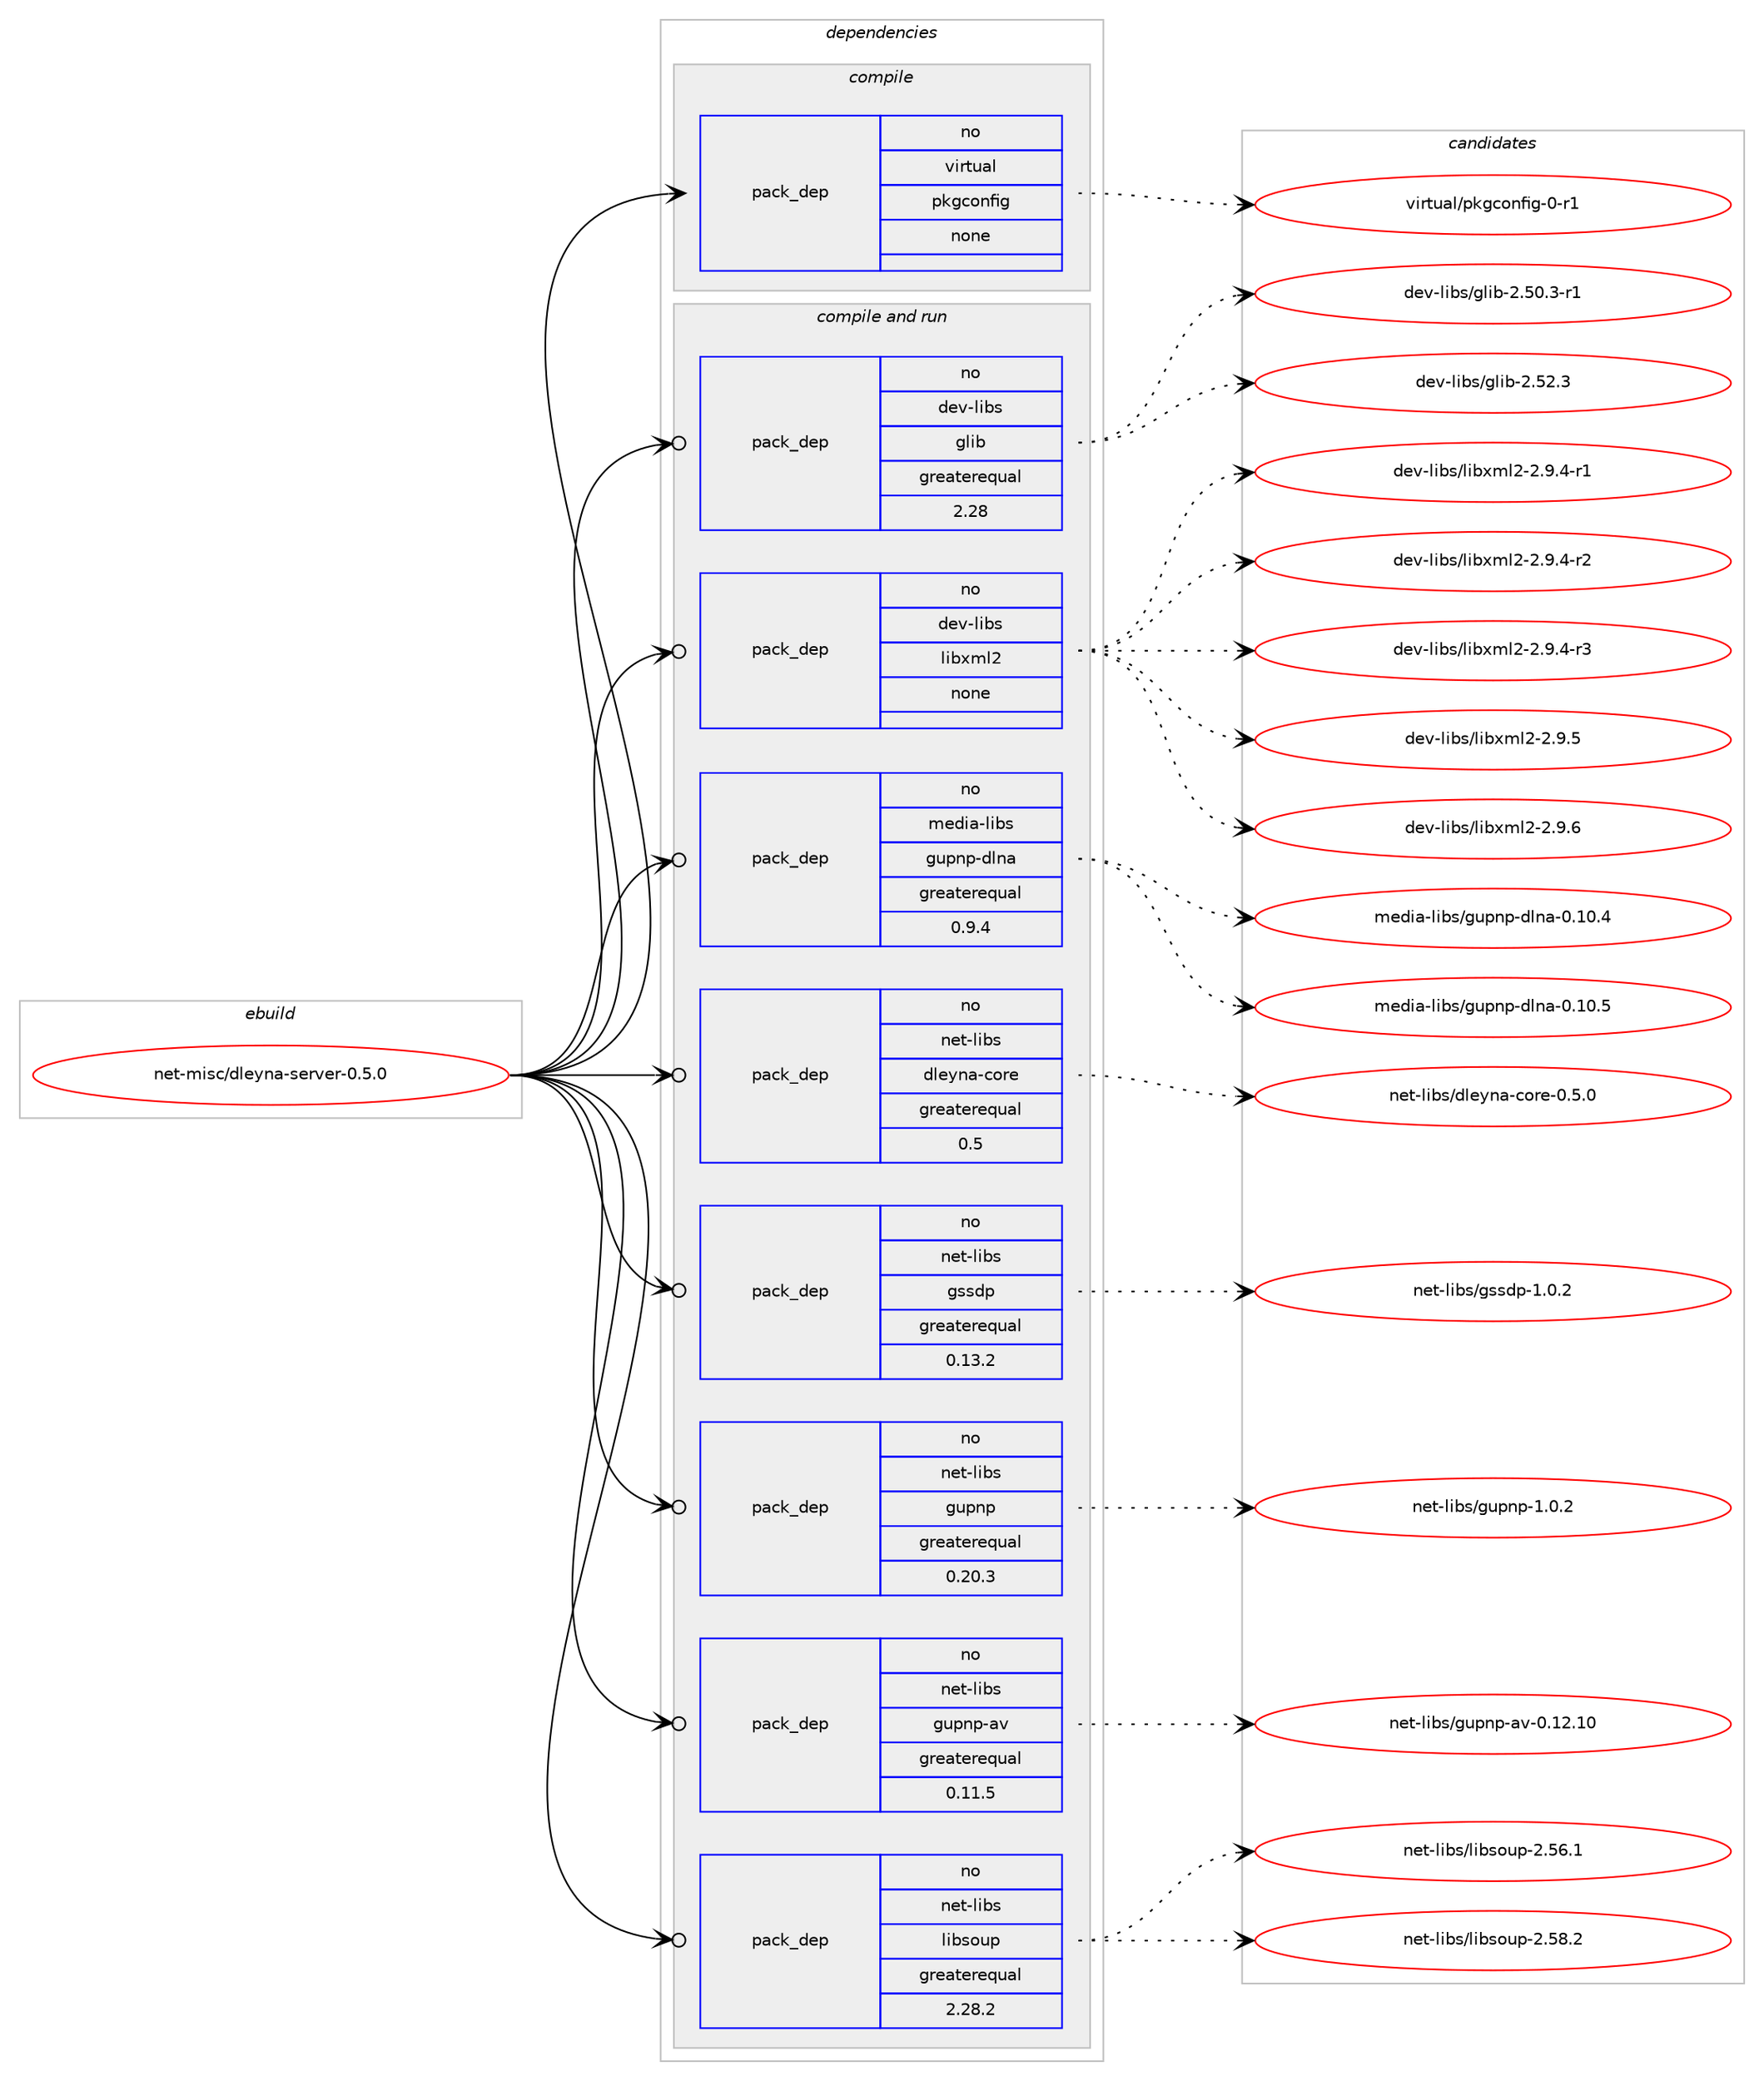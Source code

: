 digraph prolog {

# *************
# Graph options
# *************

newrank=true;
concentrate=true;
compound=true;
graph [rankdir=LR,fontname=Helvetica,fontsize=10,ranksep=1.5];#, ranksep=2.5, nodesep=0.2];
edge  [arrowhead=vee];
node  [fontname=Helvetica,fontsize=10];

# **********
# The ebuild
# **********

subgraph cluster_leftcol {
color=gray;
rank=same;
label=<<i>ebuild</i>>;
id [label="net-misc/dleyna-server-0.5.0", color=red, width=4, href="../net-misc/dleyna-server-0.5.0.svg"];
}

# ****************
# The dependencies
# ****************

subgraph cluster_midcol {
color=gray;
label=<<i>dependencies</i>>;
subgraph cluster_compile {
fillcolor="#eeeeee";
style=filled;
label=<<i>compile</i>>;
subgraph pack312431 {
dependency424895 [label=<<TABLE BORDER="0" CELLBORDER="1" CELLSPACING="0" CELLPADDING="4" WIDTH="220"><TR><TD ROWSPAN="6" CELLPADDING="30">pack_dep</TD></TR><TR><TD WIDTH="110">no</TD></TR><TR><TD>virtual</TD></TR><TR><TD>pkgconfig</TD></TR><TR><TD>none</TD></TR><TR><TD></TD></TR></TABLE>>, shape=none, color=blue];
}
id:e -> dependency424895:w [weight=20,style="solid",arrowhead="vee"];
}
subgraph cluster_compileandrun {
fillcolor="#eeeeee";
style=filled;
label=<<i>compile and run</i>>;
subgraph pack312432 {
dependency424896 [label=<<TABLE BORDER="0" CELLBORDER="1" CELLSPACING="0" CELLPADDING="4" WIDTH="220"><TR><TD ROWSPAN="6" CELLPADDING="30">pack_dep</TD></TR><TR><TD WIDTH="110">no</TD></TR><TR><TD>dev-libs</TD></TR><TR><TD>glib</TD></TR><TR><TD>greaterequal</TD></TR><TR><TD>2.28</TD></TR></TABLE>>, shape=none, color=blue];
}
id:e -> dependency424896:w [weight=20,style="solid",arrowhead="odotvee"];
subgraph pack312433 {
dependency424897 [label=<<TABLE BORDER="0" CELLBORDER="1" CELLSPACING="0" CELLPADDING="4" WIDTH="220"><TR><TD ROWSPAN="6" CELLPADDING="30">pack_dep</TD></TR><TR><TD WIDTH="110">no</TD></TR><TR><TD>dev-libs</TD></TR><TR><TD>libxml2</TD></TR><TR><TD>none</TD></TR><TR><TD></TD></TR></TABLE>>, shape=none, color=blue];
}
id:e -> dependency424897:w [weight=20,style="solid",arrowhead="odotvee"];
subgraph pack312434 {
dependency424898 [label=<<TABLE BORDER="0" CELLBORDER="1" CELLSPACING="0" CELLPADDING="4" WIDTH="220"><TR><TD ROWSPAN="6" CELLPADDING="30">pack_dep</TD></TR><TR><TD WIDTH="110">no</TD></TR><TR><TD>media-libs</TD></TR><TR><TD>gupnp-dlna</TD></TR><TR><TD>greaterequal</TD></TR><TR><TD>0.9.4</TD></TR></TABLE>>, shape=none, color=blue];
}
id:e -> dependency424898:w [weight=20,style="solid",arrowhead="odotvee"];
subgraph pack312435 {
dependency424899 [label=<<TABLE BORDER="0" CELLBORDER="1" CELLSPACING="0" CELLPADDING="4" WIDTH="220"><TR><TD ROWSPAN="6" CELLPADDING="30">pack_dep</TD></TR><TR><TD WIDTH="110">no</TD></TR><TR><TD>net-libs</TD></TR><TR><TD>dleyna-core</TD></TR><TR><TD>greaterequal</TD></TR><TR><TD>0.5</TD></TR></TABLE>>, shape=none, color=blue];
}
id:e -> dependency424899:w [weight=20,style="solid",arrowhead="odotvee"];
subgraph pack312436 {
dependency424900 [label=<<TABLE BORDER="0" CELLBORDER="1" CELLSPACING="0" CELLPADDING="4" WIDTH="220"><TR><TD ROWSPAN="6" CELLPADDING="30">pack_dep</TD></TR><TR><TD WIDTH="110">no</TD></TR><TR><TD>net-libs</TD></TR><TR><TD>gssdp</TD></TR><TR><TD>greaterequal</TD></TR><TR><TD>0.13.2</TD></TR></TABLE>>, shape=none, color=blue];
}
id:e -> dependency424900:w [weight=20,style="solid",arrowhead="odotvee"];
subgraph pack312437 {
dependency424901 [label=<<TABLE BORDER="0" CELLBORDER="1" CELLSPACING="0" CELLPADDING="4" WIDTH="220"><TR><TD ROWSPAN="6" CELLPADDING="30">pack_dep</TD></TR><TR><TD WIDTH="110">no</TD></TR><TR><TD>net-libs</TD></TR><TR><TD>gupnp</TD></TR><TR><TD>greaterequal</TD></TR><TR><TD>0.20.3</TD></TR></TABLE>>, shape=none, color=blue];
}
id:e -> dependency424901:w [weight=20,style="solid",arrowhead="odotvee"];
subgraph pack312438 {
dependency424902 [label=<<TABLE BORDER="0" CELLBORDER="1" CELLSPACING="0" CELLPADDING="4" WIDTH="220"><TR><TD ROWSPAN="6" CELLPADDING="30">pack_dep</TD></TR><TR><TD WIDTH="110">no</TD></TR><TR><TD>net-libs</TD></TR><TR><TD>gupnp-av</TD></TR><TR><TD>greaterequal</TD></TR><TR><TD>0.11.5</TD></TR></TABLE>>, shape=none, color=blue];
}
id:e -> dependency424902:w [weight=20,style="solid",arrowhead="odotvee"];
subgraph pack312439 {
dependency424903 [label=<<TABLE BORDER="0" CELLBORDER="1" CELLSPACING="0" CELLPADDING="4" WIDTH="220"><TR><TD ROWSPAN="6" CELLPADDING="30">pack_dep</TD></TR><TR><TD WIDTH="110">no</TD></TR><TR><TD>net-libs</TD></TR><TR><TD>libsoup</TD></TR><TR><TD>greaterequal</TD></TR><TR><TD>2.28.2</TD></TR></TABLE>>, shape=none, color=blue];
}
id:e -> dependency424903:w [weight=20,style="solid",arrowhead="odotvee"];
}
subgraph cluster_run {
fillcolor="#eeeeee";
style=filled;
label=<<i>run</i>>;
}
}

# **************
# The candidates
# **************

subgraph cluster_choices {
rank=same;
color=gray;
label=<<i>candidates</i>>;

subgraph choice312431 {
color=black;
nodesep=1;
choice11810511411611797108471121071039911111010210510345484511449 [label="virtual/pkgconfig-0-r1", color=red, width=4,href="../virtual/pkgconfig-0-r1.svg"];
dependency424895:e -> choice11810511411611797108471121071039911111010210510345484511449:w [style=dotted,weight="100"];
}
subgraph choice312432 {
color=black;
nodesep=1;
choice10010111845108105981154710310810598455046534846514511449 [label="dev-libs/glib-2.50.3-r1", color=red, width=4,href="../dev-libs/glib-2.50.3-r1.svg"];
choice1001011184510810598115471031081059845504653504651 [label="dev-libs/glib-2.52.3", color=red, width=4,href="../dev-libs/glib-2.52.3.svg"];
dependency424896:e -> choice10010111845108105981154710310810598455046534846514511449:w [style=dotted,weight="100"];
dependency424896:e -> choice1001011184510810598115471031081059845504653504651:w [style=dotted,weight="100"];
}
subgraph choice312433 {
color=black;
nodesep=1;
choice10010111845108105981154710810598120109108504550465746524511449 [label="dev-libs/libxml2-2.9.4-r1", color=red, width=4,href="../dev-libs/libxml2-2.9.4-r1.svg"];
choice10010111845108105981154710810598120109108504550465746524511450 [label="dev-libs/libxml2-2.9.4-r2", color=red, width=4,href="../dev-libs/libxml2-2.9.4-r2.svg"];
choice10010111845108105981154710810598120109108504550465746524511451 [label="dev-libs/libxml2-2.9.4-r3", color=red, width=4,href="../dev-libs/libxml2-2.9.4-r3.svg"];
choice1001011184510810598115471081059812010910850455046574653 [label="dev-libs/libxml2-2.9.5", color=red, width=4,href="../dev-libs/libxml2-2.9.5.svg"];
choice1001011184510810598115471081059812010910850455046574654 [label="dev-libs/libxml2-2.9.6", color=red, width=4,href="../dev-libs/libxml2-2.9.6.svg"];
dependency424897:e -> choice10010111845108105981154710810598120109108504550465746524511449:w [style=dotted,weight="100"];
dependency424897:e -> choice10010111845108105981154710810598120109108504550465746524511450:w [style=dotted,weight="100"];
dependency424897:e -> choice10010111845108105981154710810598120109108504550465746524511451:w [style=dotted,weight="100"];
dependency424897:e -> choice1001011184510810598115471081059812010910850455046574653:w [style=dotted,weight="100"];
dependency424897:e -> choice1001011184510810598115471081059812010910850455046574654:w [style=dotted,weight="100"];
}
subgraph choice312434 {
color=black;
nodesep=1;
choice10910110010597451081059811547103117112110112451001081109745484649484652 [label="media-libs/gupnp-dlna-0.10.4", color=red, width=4,href="../media-libs/gupnp-dlna-0.10.4.svg"];
choice10910110010597451081059811547103117112110112451001081109745484649484653 [label="media-libs/gupnp-dlna-0.10.5", color=red, width=4,href="../media-libs/gupnp-dlna-0.10.5.svg"];
dependency424898:e -> choice10910110010597451081059811547103117112110112451001081109745484649484652:w [style=dotted,weight="100"];
dependency424898:e -> choice10910110010597451081059811547103117112110112451001081109745484649484653:w [style=dotted,weight="100"];
}
subgraph choice312435 {
color=black;
nodesep=1;
choice110101116451081059811547100108101121110974599111114101454846534648 [label="net-libs/dleyna-core-0.5.0", color=red, width=4,href="../net-libs/dleyna-core-0.5.0.svg"];
dependency424899:e -> choice110101116451081059811547100108101121110974599111114101454846534648:w [style=dotted,weight="100"];
}
subgraph choice312436 {
color=black;
nodesep=1;
choice110101116451081059811547103115115100112454946484650 [label="net-libs/gssdp-1.0.2", color=red, width=4,href="../net-libs/gssdp-1.0.2.svg"];
dependency424900:e -> choice110101116451081059811547103115115100112454946484650:w [style=dotted,weight="100"];
}
subgraph choice312437 {
color=black;
nodesep=1;
choice110101116451081059811547103117112110112454946484650 [label="net-libs/gupnp-1.0.2", color=red, width=4,href="../net-libs/gupnp-1.0.2.svg"];
dependency424901:e -> choice110101116451081059811547103117112110112454946484650:w [style=dotted,weight="100"];
}
subgraph choice312438 {
color=black;
nodesep=1;
choice11010111645108105981154710311711211011245971184548464950464948 [label="net-libs/gupnp-av-0.12.10", color=red, width=4,href="../net-libs/gupnp-av-0.12.10.svg"];
dependency424902:e -> choice11010111645108105981154710311711211011245971184548464950464948:w [style=dotted,weight="100"];
}
subgraph choice312439 {
color=black;
nodesep=1;
choice1101011164510810598115471081059811511111711245504653544649 [label="net-libs/libsoup-2.56.1", color=red, width=4,href="../net-libs/libsoup-2.56.1.svg"];
choice1101011164510810598115471081059811511111711245504653564650 [label="net-libs/libsoup-2.58.2", color=red, width=4,href="../net-libs/libsoup-2.58.2.svg"];
dependency424903:e -> choice1101011164510810598115471081059811511111711245504653544649:w [style=dotted,weight="100"];
dependency424903:e -> choice1101011164510810598115471081059811511111711245504653564650:w [style=dotted,weight="100"];
}
}

}

